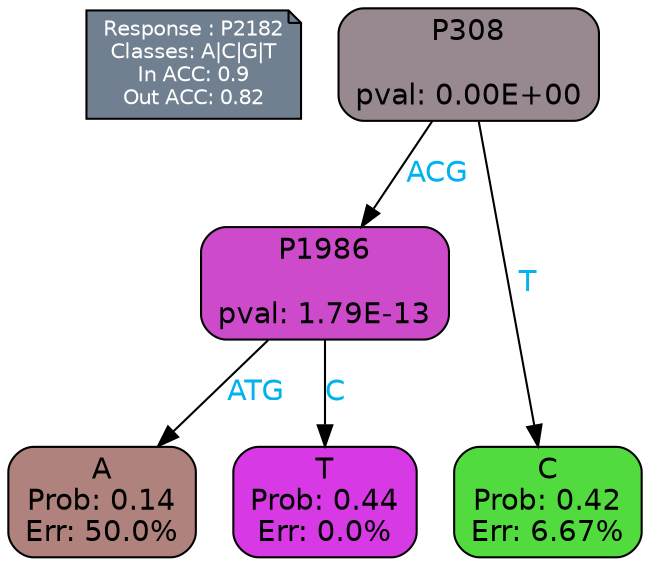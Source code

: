 digraph Tree {
node [shape=box, style="filled, rounded", color="black", fontname=helvetica] ;
graph [ranksep=equally, splines=polylines, bgcolor=transparent, dpi=600] ;
edge [fontname=helvetica] ;
LEGEND [label="Response : P2182
Classes: A|C|G|T
In ACC: 0.9
Out ACC: 0.82
",shape=note,align=left,style=filled,fillcolor="slategray",fontcolor="white",fontsize=10];1 [label="P308

pval: 0.00E+00", fillcolor="#988890"] ;
2 [label="P1986

pval: 1.79E-13", fillcolor="#cd4acb"] ;
3 [label="A
Prob: 0.14
Err: 50.0%", fillcolor="#b0827d"] ;
4 [label="T
Prob: 0.44
Err: 0.0%", fillcolor="#d739e5"] ;
5 [label="C
Prob: 0.42
Err: 6.67%", fillcolor="#51db3e"] ;
1 -> 2 [label="ACG",fontcolor=deepskyblue2] ;
1 -> 5 [label="T",fontcolor=deepskyblue2] ;
2 -> 3 [label="ATG",fontcolor=deepskyblue2] ;
2 -> 4 [label="C",fontcolor=deepskyblue2] ;
{rank = same; 3;4;5;}{rank = same; LEGEND;1;}}
